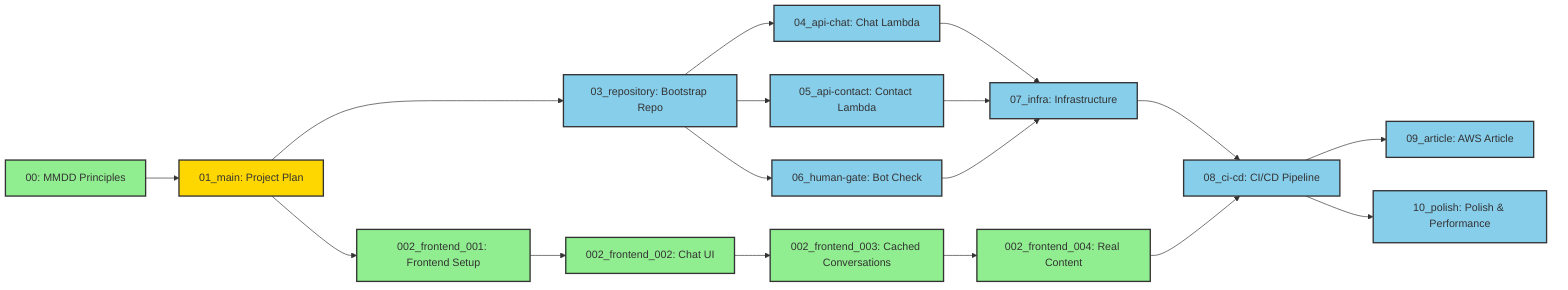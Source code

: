 %%{init: {'theme':'base', 'themeVariables': {'primaryColor': '#ffffff', 'primaryTextColor': '#333', 'primaryBorderColor': '#333', 'lineColor': '#333', 'secondaryColor': '#f0f0f0', 'tertiaryColor': '#f0f0f0', 'background': '#e8e8e8', 'mainBkg': '#e8e8e8', 'secondBkg': '#e8e8e8'}}}%%
flowchart LR
    U00["00: MMDD Principles"]
    U01["01_main: Project Plan"]
    U002_001["002_frontend_001: Frontend Setup"]
    U002_002["002_frontend_002: Chat UI"]
    U002_003["002_frontend_003: Cached Conversations"]
    U002_004["002_frontend_004: Real Content"]
    U03["03_repository: Bootstrap Repo"]
    U04["04_api-chat: Chat Lambda"]
    U05["05_api-contact: Contact Lambda"]
    U06["06_human-gate: Bot Check"]
    U07["07_infra: Infrastructure"]
    U08["08_ci-cd: CI/CD Pipeline"]
    U09["09_article: AWS Article"]
    U10["10_polish: Polish & Performance"]

    U00 --> U01
    U01 --> U002_001
    U002_001 --> U002_002
    U002_002 --> U002_003
    U002_003 --> U002_004
    U01 --> U03
    U03 --> U04
    U03 --> U05
    U03 --> U06
    U04 --> U07
    U05 --> U07
    U06 --> U07
    U07 --> U08
    U002_004 --> U08
    U08 --> U09
    U08 --> U10

    classDef completed fill:#90EE90,stroke:#333,stroke-width:2px
    classDef inProgress fill:#FFD700,stroke:#333,stroke-width:2px
    classDef planned fill:#87CEEB,stroke:#333,stroke-width:2px

    class U00,U002_001,U002_002,U002_003,U002_004 completed
    class U01 inProgress
    class U03,U04,U05,U06,U07,U08,U09,U10 planned
